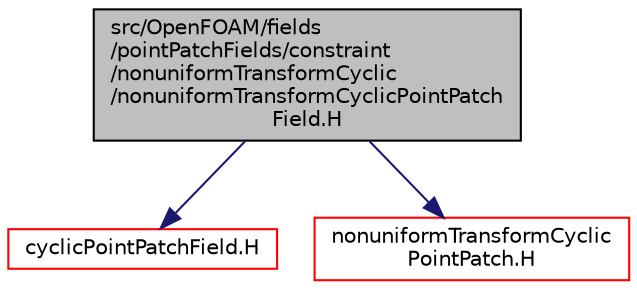 digraph "src/OpenFOAM/fields/pointPatchFields/constraint/nonuniformTransformCyclic/nonuniformTransformCyclicPointPatchField.H"
{
  bgcolor="transparent";
  edge [fontname="Helvetica",fontsize="10",labelfontname="Helvetica",labelfontsize="10"];
  node [fontname="Helvetica",fontsize="10",shape=record];
  Node0 [label="src/OpenFOAM/fields\l/pointPatchFields/constraint\l/nonuniformTransformCyclic\l/nonuniformTransformCyclicPointPatch\lField.H",height=0.2,width=0.4,color="black", fillcolor="grey75", style="filled", fontcolor="black"];
  Node0 -> Node1 [color="midnightblue",fontsize="10",style="solid",fontname="Helvetica"];
  Node1 [label="cyclicPointPatchField.H",height=0.2,width=0.4,color="red",URL="$a10682.html"];
  Node0 -> Node222 [color="midnightblue",fontsize="10",style="solid",fontname="Helvetica"];
  Node222 [label="nonuniformTransformCyclic\lPointPatch.H",height=0.2,width=0.4,color="red",URL="$a12215.html"];
}
